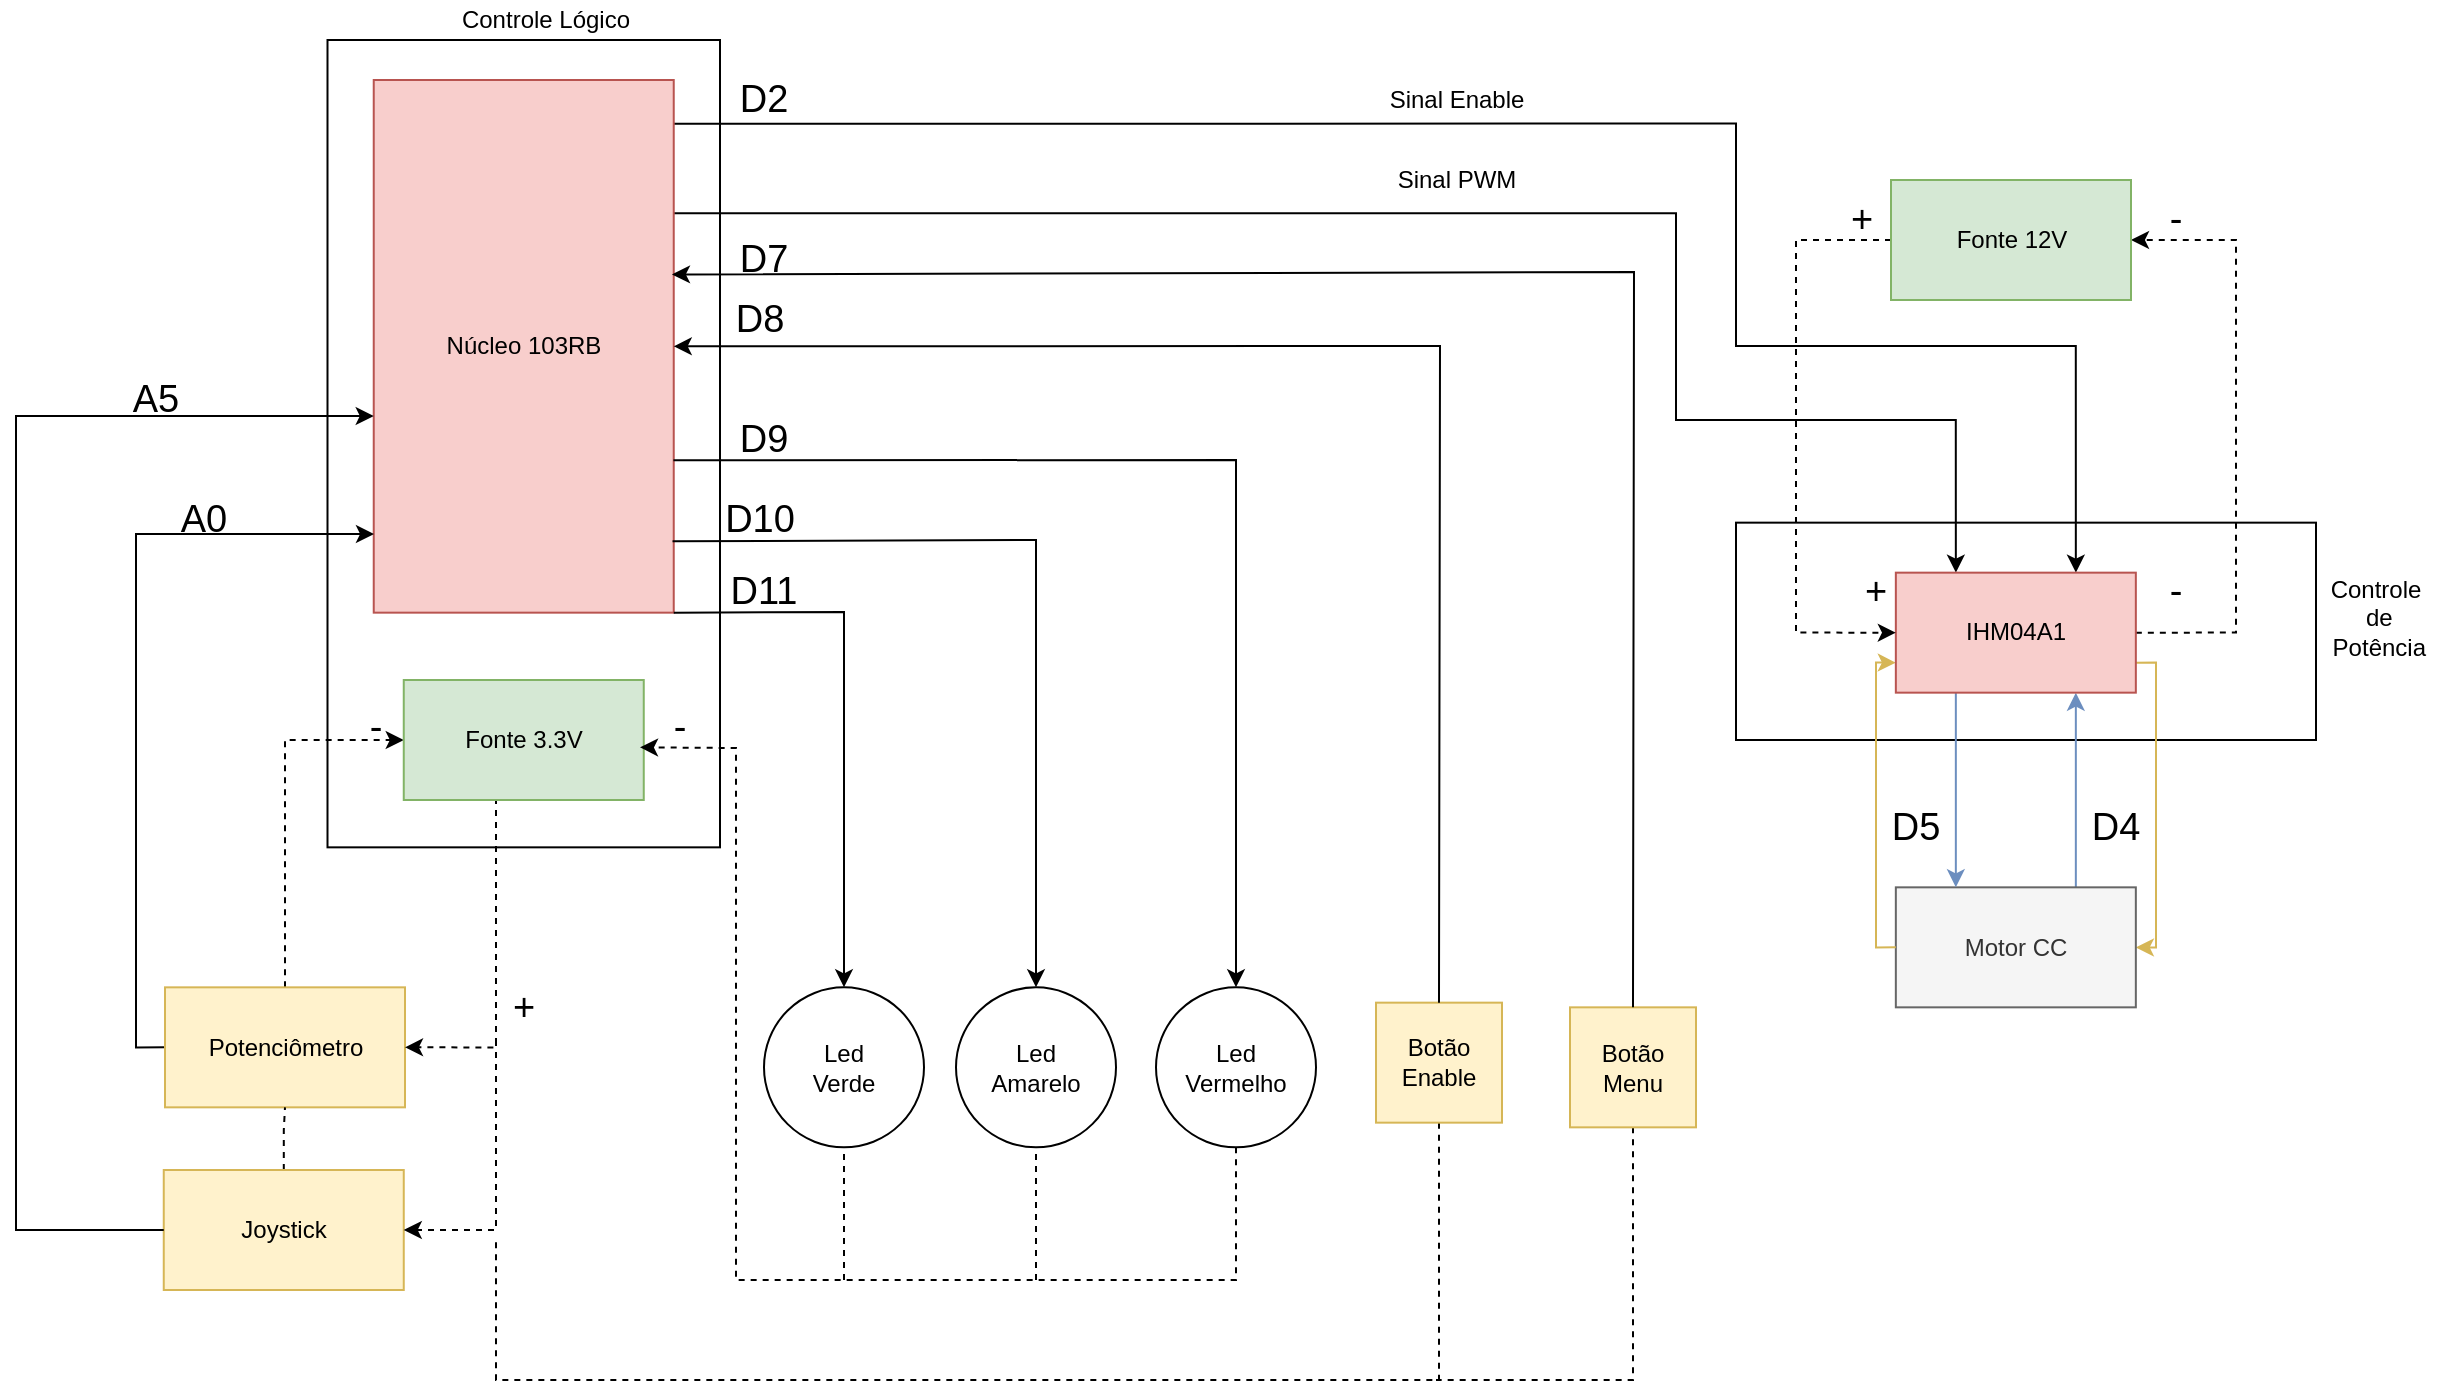 <mxfile version="15.9.4" type="device"><diagram id="NIBfbTnmVgOP8PLyVGnY" name="Page-1"><mxGraphModel dx="1447" dy="1972" grid="1" gridSize="10" guides="1" tooltips="1" connect="1" arrows="1" fold="1" page="1" pageScale="1" pageWidth="827" pageHeight="1169" math="0" shadow="0"><root><mxCell id="0"/><mxCell id="1" parent="0"/><mxCell id="GuJo1M5IyGBbTqfdrHIi-11" value="" style="rounded=0;whiteSpace=wrap;html=1;fillColor=none;" parent="1" vertex="1"><mxGeometry x="900" y="231.33" width="290" height="108.67" as="geometry"/></mxCell><mxCell id="GuJo1M5IyGBbTqfdrHIi-9" value="" style="rounded=0;whiteSpace=wrap;html=1;fillColor=none;" parent="1" vertex="1"><mxGeometry x="195.75" y="-10" width="196.25" height="403.67" as="geometry"/></mxCell><mxCell id="yI-iWjYbH6z-ol-BKNTB-14" value="&lt;font style=&quot;font-size: 12px&quot;&gt;Sinal PWM&lt;/font&gt;" style="edgeStyle=orthogonalEdgeStyle;rounded=0;orthogonalLoop=1;jettySize=auto;html=1;exitX=1;exitY=0.25;exitDx=0;exitDy=0;entryX=0.25;entryY=0;entryDx=0;entryDy=0;" parent="1" source="GuJo1M5IyGBbTqfdrHIi-1" target="GuJo1M5IyGBbTqfdrHIi-4" edge="1"><mxGeometry x="-0.047" y="17" relative="1" as="geometry"><Array as="points"><mxPoint x="870" y="77"/><mxPoint x="870" y="180"/><mxPoint x="1010" y="180"/></Array><mxPoint as="offset"/></mxGeometry></mxCell><mxCell id="yI-iWjYbH6z-ol-BKNTB-29" value="&lt;font style=&quot;font-size: 12px&quot;&gt;Sinal Enable&lt;/font&gt;" style="edgeStyle=orthogonalEdgeStyle;rounded=0;orthogonalLoop=1;jettySize=auto;html=1;exitX=0.995;exitY=0.082;exitDx=0;exitDy=0;entryX=0.75;entryY=0;entryDx=0;entryDy=0;exitPerimeter=0;" parent="1" source="GuJo1M5IyGBbTqfdrHIi-1" target="GuJo1M5IyGBbTqfdrHIi-4" edge="1"><mxGeometry x="-0.154" y="12" relative="1" as="geometry"><Array as="points"><mxPoint x="900" y="32"/><mxPoint x="900" y="143"/><mxPoint x="1070" y="143"/></Array><mxPoint as="offset"/></mxGeometry></mxCell><mxCell id="GuJo1M5IyGBbTqfdrHIi-1" value="Núcleo 103RB" style="rounded=0;whiteSpace=wrap;html=1;fillColor=#f8cecc;strokeColor=#b85450;" parent="1" vertex="1"><mxGeometry x="218.87" y="10" width="150" height="266.33" as="geometry"/></mxCell><mxCell id="yI-iWjYbH6z-ol-BKNTB-7" style="edgeStyle=orthogonalEdgeStyle;rounded=0;orthogonalLoop=1;jettySize=auto;html=1;exitX=0.75;exitY=0;exitDx=0;exitDy=0;entryX=0.75;entryY=1;entryDx=0;entryDy=0;fillColor=#dae8fc;strokeColor=#6c8ebf;" parent="1" source="GuJo1M5IyGBbTqfdrHIi-3" target="GuJo1M5IyGBbTqfdrHIi-4" edge="1"><mxGeometry relative="1" as="geometry"/></mxCell><mxCell id="PFN1n18aUJRiNS77PRPK-40" style="edgeStyle=orthogonalEdgeStyle;rounded=0;orthogonalLoop=1;jettySize=auto;html=1;entryX=1;entryY=0.75;entryDx=0;entryDy=0;startArrow=classic;startFill=1;endArrow=none;endFill=0;fillColor=#fff2cc;strokeColor=#d6b656;" edge="1" parent="1" source="GuJo1M5IyGBbTqfdrHIi-3" target="GuJo1M5IyGBbTqfdrHIi-4"><mxGeometry relative="1" as="geometry"><Array as="points"><mxPoint x="1110" y="444"/><mxPoint x="1110" y="301"/></Array></mxGeometry></mxCell><mxCell id="GuJo1M5IyGBbTqfdrHIi-3" value="Motor CC" style="rounded=0;whiteSpace=wrap;html=1;fillColor=#f5f5f5;strokeColor=#666666;fontColor=#333333;" parent="1" vertex="1"><mxGeometry x="979.92" y="413.67" width="120" height="60" as="geometry"/></mxCell><mxCell id="yI-iWjYbH6z-ol-BKNTB-5" style="edgeStyle=orthogonalEdgeStyle;rounded=0;orthogonalLoop=1;jettySize=auto;html=1;exitX=1;exitY=0.5;exitDx=0;exitDy=0;entryX=1;entryY=0.5;entryDx=0;entryDy=0;dashed=1;" parent="1" source="GuJo1M5IyGBbTqfdrHIi-4" target="yI-iWjYbH6z-ol-BKNTB-1" edge="1"><mxGeometry relative="1" as="geometry"><Array as="points"><mxPoint x="1150" y="286"/><mxPoint x="1150" y="90"/></Array></mxGeometry></mxCell><mxCell id="yI-iWjYbH6z-ol-BKNTB-6" style="edgeStyle=orthogonalEdgeStyle;rounded=0;orthogonalLoop=1;jettySize=auto;html=1;exitX=0.25;exitY=1;exitDx=0;exitDy=0;entryX=0.25;entryY=0;entryDx=0;entryDy=0;fillColor=#dae8fc;strokeColor=#6c8ebf;" parent="1" source="GuJo1M5IyGBbTqfdrHIi-4" target="GuJo1M5IyGBbTqfdrHIi-3" edge="1"><mxGeometry relative="1" as="geometry"/></mxCell><mxCell id="PFN1n18aUJRiNS77PRPK-39" style="edgeStyle=orthogonalEdgeStyle;rounded=0;orthogonalLoop=1;jettySize=auto;html=1;exitX=0;exitY=0.75;exitDx=0;exitDy=0;entryX=0;entryY=0.5;entryDx=0;entryDy=0;startArrow=classic;startFill=1;endArrow=none;endFill=0;fillColor=#fff2cc;strokeColor=#d6b656;" edge="1" parent="1" source="GuJo1M5IyGBbTqfdrHIi-4" target="GuJo1M5IyGBbTqfdrHIi-3"><mxGeometry relative="1" as="geometry"><Array as="points"><mxPoint x="970" y="302"/><mxPoint x="970" y="444"/></Array></mxGeometry></mxCell><mxCell id="GuJo1M5IyGBbTqfdrHIi-4" value="IHM04A1" style="rounded=0;whiteSpace=wrap;html=1;fillColor=#f8cecc;strokeColor=#b85450;" parent="1" vertex="1"><mxGeometry x="979.92" y="256.33" width="120" height="60" as="geometry"/></mxCell><mxCell id="yI-iWjYbH6z-ol-BKNTB-10" style="edgeStyle=orthogonalEdgeStyle;rounded=0;orthogonalLoop=1;jettySize=auto;html=1;exitX=0.5;exitY=0;exitDx=0;exitDy=0;entryX=0;entryY=0.5;entryDx=0;entryDy=0;dashed=1;" parent="1" source="GuJo1M5IyGBbTqfdrHIi-5" target="yI-iWjYbH6z-ol-BKNTB-2" edge="1"><mxGeometry relative="1" as="geometry"/></mxCell><mxCell id="yI-iWjYbH6z-ol-BKNTB-12" value="" style="edgeStyle=orthogonalEdgeStyle;rounded=0;orthogonalLoop=1;jettySize=auto;html=1;exitX=0;exitY=0.5;exitDx=0;exitDy=0;" parent="1" source="GuJo1M5IyGBbTqfdrHIi-5" edge="1"><mxGeometry x="0.498" y="6" relative="1" as="geometry"><mxPoint as="offset"/><mxPoint x="219" y="237" as="targetPoint"/><Array as="points"><mxPoint x="100" y="493.67"/><mxPoint x="100" y="236.67"/></Array></mxGeometry></mxCell><mxCell id="GuJo1M5IyGBbTqfdrHIi-5" value="Potenciômetro" style="rounded=0;whiteSpace=wrap;html=1;fillColor=#fff2cc;strokeColor=#d6b656;" parent="1" vertex="1"><mxGeometry x="114.5" y="463.67" width="120" height="60" as="geometry"/></mxCell><mxCell id="GuJo1M5IyGBbTqfdrHIi-8" value="Controle Lógico" style="text;html=1;strokeColor=none;fillColor=none;align=center;verticalAlign=middle;whiteSpace=wrap;rounded=0;" parent="1" vertex="1"><mxGeometry x="250" y="-30" width="110" height="20" as="geometry"/></mxCell><mxCell id="GuJo1M5IyGBbTqfdrHIi-12" value="Controle&lt;br&gt;&amp;nbsp;de&lt;br&gt;&amp;nbsp;Potência" style="text;html=1;strokeColor=none;fillColor=none;align=center;verticalAlign=middle;whiteSpace=wrap;rounded=0;" parent="1" vertex="1"><mxGeometry x="1190" y="256.33" width="60" height="46.33" as="geometry"/></mxCell><mxCell id="yI-iWjYbH6z-ol-BKNTB-4" style="edgeStyle=orthogonalEdgeStyle;rounded=0;orthogonalLoop=1;jettySize=auto;html=1;exitX=0;exitY=0.5;exitDx=0;exitDy=0;dashed=1;entryX=0;entryY=0.5;entryDx=0;entryDy=0;" parent="1" source="yI-iWjYbH6z-ol-BKNTB-1" target="GuJo1M5IyGBbTqfdrHIi-4" edge="1"><mxGeometry relative="1" as="geometry"><mxPoint x="969.92" y="286.33" as="targetPoint"/><Array as="points"><mxPoint x="930" y="90"/><mxPoint x="930" y="286"/></Array></mxGeometry></mxCell><mxCell id="yI-iWjYbH6z-ol-BKNTB-1" value="Fonte 12V" style="rounded=0;whiteSpace=wrap;html=1;fillColor=#d5e8d4;strokeColor=#82b366;" parent="1" vertex="1"><mxGeometry x="977.5" y="60" width="120" height="60" as="geometry"/></mxCell><mxCell id="yI-iWjYbH6z-ol-BKNTB-8" style="edgeStyle=orthogonalEdgeStyle;rounded=0;orthogonalLoop=1;jettySize=auto;html=1;entryX=1;entryY=0.5;entryDx=0;entryDy=0;dashed=1;exitX=0.376;exitY=1;exitDx=0;exitDy=0;exitPerimeter=0;" parent="1" source="yI-iWjYbH6z-ol-BKNTB-2" target="GuJo1M5IyGBbTqfdrHIi-5" edge="1"><mxGeometry relative="1" as="geometry"><Array as="points"><mxPoint x="280" y="370"/><mxPoint x="280" y="494"/></Array></mxGeometry></mxCell><mxCell id="yI-iWjYbH6z-ol-BKNTB-2" value="Fonte 3.3V" style="rounded=0;whiteSpace=wrap;html=1;fillColor=#d5e8d4;strokeColor=#82b366;" parent="1" vertex="1"><mxGeometry x="233.88" y="310.0" width="120" height="60" as="geometry"/></mxCell><mxCell id="yI-iWjYbH6z-ol-BKNTB-3" style="edgeStyle=orthogonalEdgeStyle;rounded=0;orthogonalLoop=1;jettySize=auto;html=1;exitX=0.5;exitY=1;exitDx=0;exitDy=0;" parent="1" source="GuJo1M5IyGBbTqfdrHIi-5" target="GuJo1M5IyGBbTqfdrHIi-5" edge="1"><mxGeometry relative="1" as="geometry"/></mxCell><mxCell id="yI-iWjYbH6z-ol-BKNTB-16" value="&lt;font style=&quot;font-size: 19px&quot;&gt;+&lt;/font&gt;" style="text;html=1;strokeColor=none;fillColor=none;align=center;verticalAlign=middle;whiteSpace=wrap;rounded=0;" parent="1" vertex="1"><mxGeometry x="273.87" y="463.67" width="40" height="20" as="geometry"/></mxCell><mxCell id="yI-iWjYbH6z-ol-BKNTB-17" value="&lt;span style=&quot;font-size: 19px&quot;&gt;-&lt;/span&gt;" style="text;html=1;strokeColor=none;fillColor=none;align=center;verticalAlign=middle;whiteSpace=wrap;rounded=0;" parent="1" vertex="1"><mxGeometry x="1099.92" y="70" width="40" height="20" as="geometry"/></mxCell><mxCell id="yI-iWjYbH6z-ol-BKNTB-25" value="&lt;font style=&quot;font-size: 19px&quot;&gt;+&lt;/font&gt;" style="text;html=1;strokeColor=none;fillColor=none;align=center;verticalAlign=middle;whiteSpace=wrap;rounded=0;" parent="1" vertex="1"><mxGeometry x="949.92" y="256.33" width="40" height="20" as="geometry"/></mxCell><mxCell id="yI-iWjYbH6z-ol-BKNTB-26" value="&lt;span style=&quot;font-size: 19px&quot;&gt;-&lt;/span&gt;" style="text;html=1;strokeColor=none;fillColor=none;align=center;verticalAlign=middle;whiteSpace=wrap;rounded=0;" parent="1" vertex="1"><mxGeometry x="1099.92" y="256.33" width="40" height="20" as="geometry"/></mxCell><mxCell id="yI-iWjYbH6z-ol-BKNTB-27" value="&lt;span style=&quot;font-size: 19px&quot;&gt;-&lt;/span&gt;" style="text;html=1;strokeColor=none;fillColor=none;align=center;verticalAlign=middle;whiteSpace=wrap;rounded=0;" parent="1" vertex="1"><mxGeometry x="199.5" y="323.67" width="40" height="20" as="geometry"/></mxCell><mxCell id="yI-iWjYbH6z-ol-BKNTB-28" value="&lt;span style=&quot;font-size: 19px&quot;&gt;-&lt;/span&gt;" style="text;html=1;strokeColor=none;fillColor=none;align=center;verticalAlign=middle;whiteSpace=wrap;rounded=0;" parent="1" vertex="1"><mxGeometry x="352" y="323.67" width="40" height="20" as="geometry"/></mxCell><mxCell id="PFN1n18aUJRiNS77PRPK-1" value="Led&lt;br&gt;Verde" style="ellipse;whiteSpace=wrap;html=1;" vertex="1" parent="1"><mxGeometry x="414" y="463.67" width="80" height="80" as="geometry"/></mxCell><mxCell id="PFN1n18aUJRiNS77PRPK-3" value="Led&lt;br&gt;Amarelo" style="ellipse;whiteSpace=wrap;html=1;" vertex="1" parent="1"><mxGeometry x="510" y="463.67" width="80" height="80" as="geometry"/></mxCell><mxCell id="PFN1n18aUJRiNS77PRPK-4" value="Led&lt;br&gt;Vermelho" style="ellipse;whiteSpace=wrap;html=1;" vertex="1" parent="1"><mxGeometry x="610" y="463.67" width="80" height="80" as="geometry"/></mxCell><mxCell id="PFN1n18aUJRiNS77PRPK-6" value="&lt;font style=&quot;font-size: 19px&quot;&gt;+&lt;/font&gt;" style="text;html=1;strokeColor=none;fillColor=none;align=center;verticalAlign=middle;whiteSpace=wrap;rounded=0;" vertex="1" parent="1"><mxGeometry x="942.5" y="70.0" width="40" height="20" as="geometry"/></mxCell><mxCell id="PFN1n18aUJRiNS77PRPK-7" value="" style="endArrow=none;dashed=1;html=1;rounded=0;entryX=0.5;entryY=1;entryDx=0;entryDy=0;" edge="1" parent="1" target="PFN1n18aUJRiNS77PRPK-1"><mxGeometry width="50" height="50" relative="1" as="geometry"><mxPoint x="454" y="610" as="sourcePoint"/><mxPoint x="530" y="560" as="targetPoint"/></mxGeometry></mxCell><mxCell id="PFN1n18aUJRiNS77PRPK-8" value="" style="endArrow=none;dashed=1;html=1;rounded=0;entryX=0.5;entryY=1;entryDx=0;entryDy=0;" edge="1" parent="1" target="PFN1n18aUJRiNS77PRPK-3"><mxGeometry width="50" height="50" relative="1" as="geometry"><mxPoint x="550" y="610" as="sourcePoint"/><mxPoint x="464" y="553.67" as="targetPoint"/></mxGeometry></mxCell><mxCell id="PFN1n18aUJRiNS77PRPK-37" style="edgeStyle=orthogonalEdgeStyle;rounded=0;orthogonalLoop=1;jettySize=auto;html=1;entryX=0.5;entryY=1;entryDx=0;entryDy=0;startArrow=none;startFill=0;endArrow=none;endFill=0;dashed=1;" edge="1" parent="1" source="PFN1n18aUJRiNS77PRPK-12" target="GuJo1M5IyGBbTqfdrHIi-5"><mxGeometry relative="1" as="geometry"/></mxCell><mxCell id="PFN1n18aUJRiNS77PRPK-12" value="Joystick" style="rounded=0;whiteSpace=wrap;html=1;fillColor=#fff2cc;strokeColor=#d6b656;" vertex="1" parent="1"><mxGeometry x="113.88" y="555" width="120" height="60" as="geometry"/></mxCell><mxCell id="PFN1n18aUJRiNS77PRPK-15" value="" style="endArrow=classic;html=1;rounded=0;entryX=1;entryY=0.5;entryDx=0;entryDy=0;dashed=1;" edge="1" parent="1" target="PFN1n18aUJRiNS77PRPK-12"><mxGeometry width="50" height="50" relative="1" as="geometry"><mxPoint x="280" y="490" as="sourcePoint"/><mxPoint x="330" y="540" as="targetPoint"/><Array as="points"><mxPoint x="280" y="585"/></Array></mxGeometry></mxCell><mxCell id="PFN1n18aUJRiNS77PRPK-16" value="" style="endArrow=classic;html=1;rounded=0;entryX=0;entryY=1;entryDx=0;entryDy=0;dashed=1;exitX=0.5;exitY=1;exitDx=0;exitDy=0;" edge="1" parent="1" source="PFN1n18aUJRiNS77PRPK-4" target="yI-iWjYbH6z-ol-BKNTB-28"><mxGeometry width="50" height="50" relative="1" as="geometry"><mxPoint x="392" y="543.67" as="sourcePoint"/><mxPoint x="345.88" y="638.67" as="targetPoint"/><Array as="points"><mxPoint x="650" y="610"/><mxPoint x="400" y="610"/><mxPoint x="400" y="344"/></Array></mxGeometry></mxCell><mxCell id="PFN1n18aUJRiNS77PRPK-17" value="" style="edgeStyle=orthogonalEdgeStyle;rounded=0;orthogonalLoop=1;jettySize=auto;html=1;exitX=0;exitY=0.5;exitDx=0;exitDy=0;" edge="1" parent="1" source="PFN1n18aUJRiNS77PRPK-12" target="GuJo1M5IyGBbTqfdrHIi-1"><mxGeometry x="0.498" y="6" relative="1" as="geometry"><mxPoint as="offset"/><mxPoint x="54.45" y="434.99" as="sourcePoint"/><mxPoint x="158.82" y="177.49" as="targetPoint"/><Array as="points"><mxPoint x="40" y="585"/><mxPoint x="40" y="178"/></Array></mxGeometry></mxCell><mxCell id="PFN1n18aUJRiNS77PRPK-49" style="edgeStyle=orthogonalEdgeStyle;rounded=0;orthogonalLoop=1;jettySize=auto;html=1;startArrow=none;startFill=0;endArrow=none;endFill=0;dashed=1;" edge="1" parent="1" source="PFN1n18aUJRiNS77PRPK-22"><mxGeometry relative="1" as="geometry"><mxPoint x="280" y="590" as="targetPoint"/><Array as="points"><mxPoint x="752" y="660"/><mxPoint x="280" y="660"/></Array></mxGeometry></mxCell><mxCell id="PFN1n18aUJRiNS77PRPK-22" value="&lt;span&gt;Botão&lt;/span&gt;&lt;br&gt;&lt;span&gt;Enable&lt;/span&gt;" style="rounded=0;whiteSpace=wrap;html=1;fillColor=#fff2cc;strokeColor=#d6b656;" vertex="1" parent="1"><mxGeometry x="720" y="471.33" width="63" height="60" as="geometry"/></mxCell><mxCell id="PFN1n18aUJRiNS77PRPK-50" style="edgeStyle=orthogonalEdgeStyle;rounded=0;orthogonalLoop=1;jettySize=auto;html=1;dashed=1;startArrow=none;startFill=0;endArrow=none;endFill=0;" edge="1" parent="1" source="PFN1n18aUJRiNS77PRPK-23"><mxGeometry relative="1" as="geometry"><mxPoint x="750" y="660" as="targetPoint"/><Array as="points"><mxPoint x="848" y="660"/><mxPoint x="750" y="660"/></Array></mxGeometry></mxCell><mxCell id="PFN1n18aUJRiNS77PRPK-23" value="&lt;span&gt;Botão&lt;/span&gt;&lt;br&gt;Menu" style="rounded=0;whiteSpace=wrap;html=1;fillColor=#fff2cc;strokeColor=#d6b656;" vertex="1" parent="1"><mxGeometry x="817" y="473.67" width="63" height="60" as="geometry"/></mxCell><mxCell id="PFN1n18aUJRiNS77PRPK-24" value="" style="endArrow=classic;html=1;rounded=0;entryX=0.5;entryY=0;entryDx=0;entryDy=0;exitX=1;exitY=1;exitDx=0;exitDy=0;" edge="1" parent="1" source="GuJo1M5IyGBbTqfdrHIi-1" target="PFN1n18aUJRiNS77PRPK-1"><mxGeometry width="50" height="50" relative="1" as="geometry"><mxPoint x="430" y="280" as="sourcePoint"/><mxPoint x="480" y="230" as="targetPoint"/><Array as="points"><mxPoint x="454" y="276"/></Array></mxGeometry></mxCell><mxCell id="PFN1n18aUJRiNS77PRPK-25" value="" style="endArrow=none;html=1;rounded=0;entryX=0.5;entryY=0;entryDx=0;entryDy=0;exitX=1;exitY=0.5;exitDx=0;exitDy=0;startArrow=classic;startFill=1;endFill=0;" edge="1" parent="1" source="GuJo1M5IyGBbTqfdrHIi-1" target="PFN1n18aUJRiNS77PRPK-22"><mxGeometry width="50" height="50" relative="1" as="geometry"><mxPoint x="670.0" y="169.998" as="sourcePoint"/><mxPoint x="752.88" y="387.7" as="targetPoint"/><Array as="points"><mxPoint x="752" y="143"/></Array></mxGeometry></mxCell><mxCell id="PFN1n18aUJRiNS77PRPK-26" value="" style="endArrow=classic;html=1;rounded=0;entryX=0.5;entryY=0;entryDx=0;entryDy=0;exitX=0.999;exitY=0.714;exitDx=0;exitDy=0;exitPerimeter=0;" edge="1" parent="1" source="GuJo1M5IyGBbTqfdrHIi-1" target="PFN1n18aUJRiNS77PRPK-4"><mxGeometry width="50" height="50" relative="1" as="geometry"><mxPoint x="570.0" y="199.998" as="sourcePoint"/><mxPoint x="652.88" y="417.7" as="targetPoint"/><Array as="points"><mxPoint x="650" y="200"/></Array></mxGeometry></mxCell><mxCell id="PFN1n18aUJRiNS77PRPK-27" value="" style="endArrow=classic;html=1;rounded=0;entryX=0.5;entryY=0;entryDx=0;entryDy=0;exitX=0.996;exitY=0.866;exitDx=0;exitDy=0;exitPerimeter=0;" edge="1" parent="1" source="GuJo1M5IyGBbTqfdrHIi-1" target="PFN1n18aUJRiNS77PRPK-3"><mxGeometry width="50" height="50" relative="1" as="geometry"><mxPoint x="470.0" y="239.998" as="sourcePoint"/><mxPoint x="552.88" y="457.7" as="targetPoint"/><Array as="points"><mxPoint x="550" y="240"/></Array></mxGeometry></mxCell><mxCell id="PFN1n18aUJRiNS77PRPK-28" value="" style="endArrow=none;html=1;rounded=0;entryX=0.5;entryY=0;entryDx=0;entryDy=0;exitX=0.994;exitY=0.365;exitDx=0;exitDy=0;exitPerimeter=0;endFill=0;startArrow=classic;startFill=1;" edge="1" parent="1" source="GuJo1M5IyGBbTqfdrHIi-1" target="PFN1n18aUJRiNS77PRPK-23"><mxGeometry width="50" height="50" relative="1" as="geometry"><mxPoint x="770.0" y="105.968" as="sourcePoint"/><mxPoint x="852.88" y="323.67" as="targetPoint"/><Array as="points"><mxPoint x="849" y="106"/></Array></mxGeometry></mxCell><mxCell id="PFN1n18aUJRiNS77PRPK-29" value="&lt;font style=&quot;font-size: 19px&quot;&gt;D11&lt;/font&gt;" style="text;html=1;strokeColor=none;fillColor=none;align=center;verticalAlign=middle;whiteSpace=wrap;rounded=0;" vertex="1" parent="1"><mxGeometry x="394" y="256.33" width="40" height="20" as="geometry"/></mxCell><mxCell id="PFN1n18aUJRiNS77PRPK-30" value="&lt;font style=&quot;font-size: 19px&quot;&gt;D8&lt;/font&gt;" style="text;html=1;strokeColor=none;fillColor=none;align=center;verticalAlign=middle;whiteSpace=wrap;rounded=0;" vertex="1" parent="1"><mxGeometry x="392" y="120.0" width="40" height="20" as="geometry"/></mxCell><mxCell id="PFN1n18aUJRiNS77PRPK-31" value="&lt;font style=&quot;font-size: 19px&quot;&gt;D9&lt;/font&gt;" style="text;html=1;strokeColor=none;fillColor=none;align=center;verticalAlign=middle;whiteSpace=wrap;rounded=0;" vertex="1" parent="1"><mxGeometry x="394" y="180.0" width="40" height="20" as="geometry"/></mxCell><mxCell id="PFN1n18aUJRiNS77PRPK-32" value="&lt;font style=&quot;font-size: 19px&quot;&gt;D10&lt;/font&gt;" style="text;html=1;strokeColor=none;fillColor=none;align=center;verticalAlign=middle;whiteSpace=wrap;rounded=0;" vertex="1" parent="1"><mxGeometry x="392" y="220.0" width="40" height="20" as="geometry"/></mxCell><mxCell id="PFN1n18aUJRiNS77PRPK-34" value="&lt;font style=&quot;font-size: 19px&quot;&gt;D7&lt;/font&gt;" style="text;html=1;strokeColor=none;fillColor=none;align=center;verticalAlign=middle;whiteSpace=wrap;rounded=0;" vertex="1" parent="1"><mxGeometry x="394" y="90.0" width="40" height="20" as="geometry"/></mxCell><mxCell id="PFN1n18aUJRiNS77PRPK-35" value="&lt;font style=&quot;font-size: 19px&quot;&gt;A5&lt;/font&gt;" style="text;html=1;strokeColor=none;fillColor=none;align=center;verticalAlign=middle;whiteSpace=wrap;rounded=0;" vertex="1" parent="1"><mxGeometry x="90" y="160.0" width="40" height="20" as="geometry"/></mxCell><mxCell id="PFN1n18aUJRiNS77PRPK-36" value="&lt;font style=&quot;font-size: 19px&quot;&gt;A0&lt;/font&gt;" style="text;html=1;strokeColor=none;fillColor=none;align=center;verticalAlign=middle;whiteSpace=wrap;rounded=0;" vertex="1" parent="1"><mxGeometry x="113.88" y="220.0" width="40" height="20" as="geometry"/></mxCell><mxCell id="PFN1n18aUJRiNS77PRPK-41" value="&lt;font style=&quot;font-size: 19px&quot;&gt;D5&lt;/font&gt;" style="text;html=1;strokeColor=none;fillColor=none;align=center;verticalAlign=middle;whiteSpace=wrap;rounded=0;" vertex="1" parent="1"><mxGeometry x="970" y="373.67" width="40" height="20" as="geometry"/></mxCell><mxCell id="PFN1n18aUJRiNS77PRPK-43" value="&lt;font style=&quot;font-size: 19px&quot;&gt;D4&lt;/font&gt;" style="text;html=1;strokeColor=none;fillColor=none;align=center;verticalAlign=middle;whiteSpace=wrap;rounded=0;" vertex="1" parent="1"><mxGeometry x="1069.92" y="373.67" width="40" height="20" as="geometry"/></mxCell><mxCell id="PFN1n18aUJRiNS77PRPK-44" value="&lt;font style=&quot;font-size: 19px&quot;&gt;D2&lt;/font&gt;" style="text;html=1;strokeColor=none;fillColor=none;align=center;verticalAlign=middle;whiteSpace=wrap;rounded=0;" vertex="1" parent="1"><mxGeometry x="394" y="10.0" width="40" height="20" as="geometry"/></mxCell></root></mxGraphModel></diagram></mxfile>